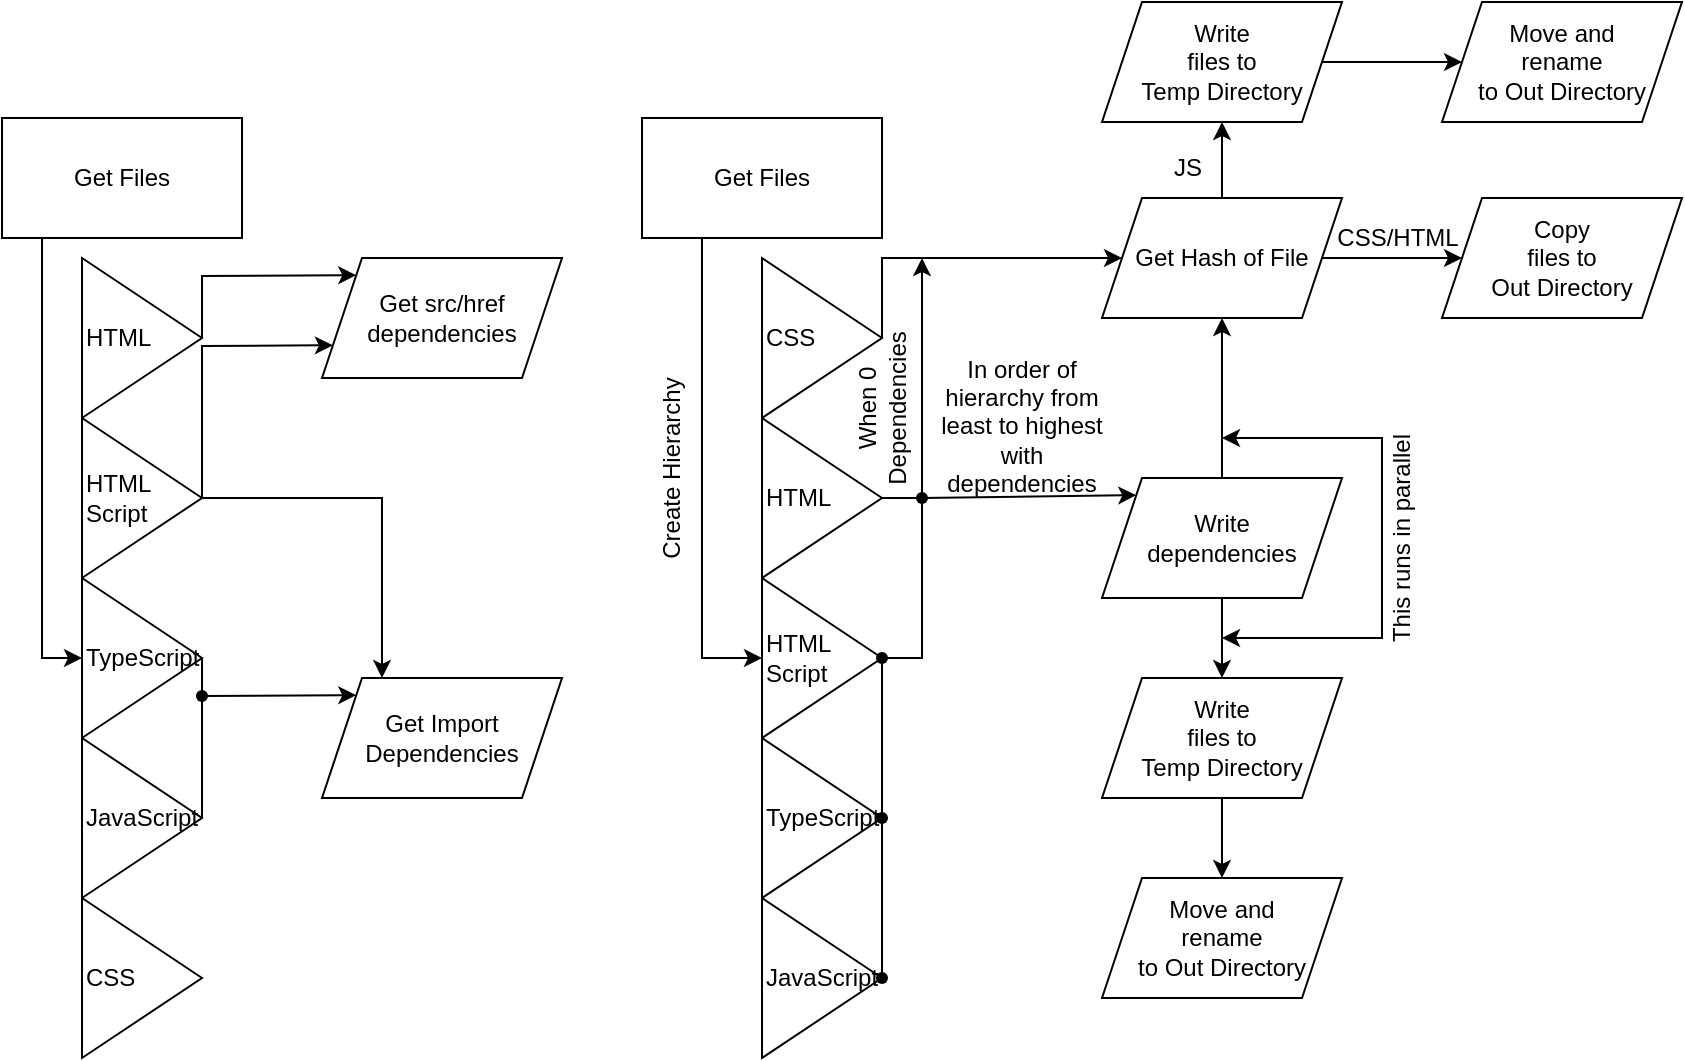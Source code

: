 <mxfile version="15.9.1" type="device"><diagram id="WdqLpVW04xNR1HxHAhiG" name="Page-1"><mxGraphModel dx="865" dy="515" grid="1" gridSize="10" guides="1" tooltips="1" connect="1" arrows="1" fold="1" page="1" pageScale="1" pageWidth="850" pageHeight="1100" math="0" shadow="0"><root><mxCell id="0"/><mxCell id="1" parent="0"/><mxCell id="62sGBLFFPC1T_E2PqUls-1" value="Get Files" style="rounded=0;whiteSpace=wrap;html=1;fillColor=none;" parent="1" vertex="1"><mxGeometry x="10" y="79" width="120" height="60" as="geometry"/></mxCell><mxCell id="j0wOyRdqy_obiup1O9qk-2" value="HTML" style="triangle;whiteSpace=wrap;html=1;fillColor=none;align=left;" parent="1" vertex="1"><mxGeometry x="50" y="149" width="60" height="80" as="geometry"/></mxCell><mxCell id="j0wOyRdqy_obiup1O9qk-3" value="HTML Script" style="triangle;whiteSpace=wrap;html=1;fillColor=none;align=left;" parent="1" vertex="1"><mxGeometry x="50" y="229" width="60" height="80" as="geometry"/></mxCell><mxCell id="j0wOyRdqy_obiup1O9qk-4" value="TypeScript" style="triangle;whiteSpace=wrap;html=1;fillColor=none;align=left;" parent="1" vertex="1"><mxGeometry x="50" y="309" width="60" height="80" as="geometry"/></mxCell><mxCell id="j0wOyRdqy_obiup1O9qk-5" value="JavaScript" style="triangle;whiteSpace=wrap;html=1;fillColor=none;align=left;" parent="1" vertex="1"><mxGeometry x="50" y="389" width="60" height="80" as="geometry"/></mxCell><mxCell id="j0wOyRdqy_obiup1O9qk-6" value="CSS" style="triangle;whiteSpace=wrap;html=1;fillColor=none;align=left;" parent="1" vertex="1"><mxGeometry x="50" y="469" width="60" height="80" as="geometry"/></mxCell><mxCell id="j0wOyRdqy_obiup1O9qk-8" value="Get src/href dependencies" style="shape=parallelogram;perimeter=parallelogramPerimeter;whiteSpace=wrap;html=1;fixedSize=1;fillColor=none;align=center;" parent="1" vertex="1"><mxGeometry x="170" y="149" width="120" height="60" as="geometry"/></mxCell><mxCell id="j0wOyRdqy_obiup1O9qk-9" value="Get Import&lt;br&gt;Dependencies" style="shape=parallelogram;perimeter=parallelogramPerimeter;whiteSpace=wrap;html=1;fixedSize=1;fillColor=none;align=center;" parent="1" vertex="1"><mxGeometry x="170" y="359" width="120" height="60" as="geometry"/></mxCell><mxCell id="j0wOyRdqy_obiup1O9qk-10" value="" style="endArrow=classic;html=1;rounded=0;exitDx=0;exitDy=0;entryX=0;entryY=0;entryDx=0;entryDy=0;startArrow=none;" parent="1" source="j0wOyRdqy_obiup1O9qk-12" target="j0wOyRdqy_obiup1O9qk-9" edge="1"><mxGeometry width="50" height="50" relative="1" as="geometry"><mxPoint x="370" y="349" as="sourcePoint"/><mxPoint x="420" y="299" as="targetPoint"/><Array as="points"><mxPoint x="110" y="368"/></Array></mxGeometry></mxCell><mxCell id="j0wOyRdqy_obiup1O9qk-11" value="" style="endArrow=none;html=1;rounded=0;exitX=1;exitY=0.5;exitDx=0;exitDy=0;" parent="1" source="j0wOyRdqy_obiup1O9qk-5" edge="1"><mxGeometry width="50" height="50" relative="1" as="geometry"><mxPoint x="370" y="349" as="sourcePoint"/><mxPoint x="110" y="369" as="targetPoint"/></mxGeometry></mxCell><mxCell id="j0wOyRdqy_obiup1O9qk-12" value="" style="shape=waypoint;sketch=0;fillStyle=solid;size=6;pointerEvents=1;points=[];fillColor=none;resizable=0;rotatable=0;perimeter=centerPerimeter;snapToPoint=1;align=center;" parent="1" vertex="1"><mxGeometry x="90" y="348" width="40" height="40" as="geometry"/></mxCell><mxCell id="j0wOyRdqy_obiup1O9qk-13" value="" style="endArrow=none;html=1;rounded=0;exitX=1;exitY=0.5;exitDx=0;exitDy=0;entryDx=0;entryDy=0;" parent="1" source="j0wOyRdqy_obiup1O9qk-4" edge="1"><mxGeometry width="50" height="50" relative="1" as="geometry"><mxPoint x="110" y="348" as="sourcePoint"/><mxPoint x="110" y="368" as="targetPoint"/><Array as="points"/></mxGeometry></mxCell><mxCell id="j0wOyRdqy_obiup1O9qk-14" value="" style="endArrow=classic;html=1;rounded=0;exitX=1;exitY=0.5;exitDx=0;exitDy=0;entryX=0;entryY=0;entryDx=0;entryDy=0;" parent="1" source="j0wOyRdqy_obiup1O9qk-2" target="j0wOyRdqy_obiup1O9qk-8" edge="1"><mxGeometry width="50" height="50" relative="1" as="geometry"><mxPoint x="370" y="349" as="sourcePoint"/><mxPoint x="420" y="299" as="targetPoint"/><Array as="points"><mxPoint x="110" y="158"/></Array></mxGeometry></mxCell><mxCell id="j0wOyRdqy_obiup1O9qk-15" value="" style="endArrow=classic;html=1;rounded=0;exitX=1;exitY=0.5;exitDx=0;exitDy=0;entryX=0;entryY=0.75;entryDx=0;entryDy=0;" parent="1" source="j0wOyRdqy_obiup1O9qk-3" target="j0wOyRdqy_obiup1O9qk-8" edge="1"><mxGeometry width="50" height="50" relative="1" as="geometry"><mxPoint x="370" y="349" as="sourcePoint"/><mxPoint x="420" y="299" as="targetPoint"/><Array as="points"><mxPoint x="110" y="193"/></Array></mxGeometry></mxCell><mxCell id="j0wOyRdqy_obiup1O9qk-16" value="" style="endArrow=classic;html=1;rounded=0;exitX=1;exitY=0.5;exitDx=0;exitDy=0;entryX=0.25;entryY=0;entryDx=0;entryDy=0;" parent="1" source="j0wOyRdqy_obiup1O9qk-3" target="j0wOyRdqy_obiup1O9qk-9" edge="1"><mxGeometry width="50" height="50" relative="1" as="geometry"><mxPoint x="370" y="349" as="sourcePoint"/><mxPoint x="420" y="299" as="targetPoint"/><Array as="points"><mxPoint x="200" y="269"/></Array></mxGeometry></mxCell><mxCell id="j0wOyRdqy_obiup1O9qk-17" value="" style="endArrow=classic;html=1;rounded=0;entryX=0;entryY=0.5;entryDx=0;entryDy=0;" parent="1" target="j0wOyRdqy_obiup1O9qk-4" edge="1"><mxGeometry width="50" height="50" relative="1" as="geometry"><mxPoint x="30" y="139" as="sourcePoint"/><mxPoint x="420" y="299" as="targetPoint"/><Array as="points"><mxPoint x="30" y="349"/></Array></mxGeometry></mxCell><mxCell id="j0wOyRdqy_obiup1O9qk-18" value="Get Files" style="rounded=0;whiteSpace=wrap;html=1;fillColor=none;align=center;" parent="1" vertex="1"><mxGeometry x="330" y="79" width="120" height="60" as="geometry"/></mxCell><mxCell id="j0wOyRdqy_obiup1O9qk-19" value="HTML Script" style="triangle;whiteSpace=wrap;html=1;fillColor=none;align=left;" parent="1" vertex="1"><mxGeometry x="390" y="309" width="60" height="80" as="geometry"/></mxCell><mxCell id="j0wOyRdqy_obiup1O9qk-20" value="TypeScript" style="triangle;whiteSpace=wrap;html=1;fillColor=none;align=left;" parent="1" vertex="1"><mxGeometry x="390" y="389" width="60" height="80" as="geometry"/></mxCell><mxCell id="j0wOyRdqy_obiup1O9qk-21" value="JavaScript" style="triangle;whiteSpace=wrap;html=1;fillColor=none;align=left;" parent="1" vertex="1"><mxGeometry x="390" y="469" width="60" height="80" as="geometry"/></mxCell><mxCell id="j0wOyRdqy_obiup1O9qk-22" value="CSS" style="triangle;whiteSpace=wrap;html=1;fillColor=none;align=left;" parent="1" vertex="1"><mxGeometry x="390" y="149" width="60" height="80" as="geometry"/></mxCell><mxCell id="j0wOyRdqy_obiup1O9qk-25" value="HTML" style="triangle;whiteSpace=wrap;html=1;fillColor=none;align=left;" parent="1" vertex="1"><mxGeometry x="390" y="229" width="60" height="80" as="geometry"/></mxCell><mxCell id="j0wOyRdqy_obiup1O9qk-27" value="Write&lt;br&gt;dependencies" style="shape=parallelogram;perimeter=parallelogramPerimeter;whiteSpace=wrap;html=1;fixedSize=1;fillColor=none;align=center;" parent="1" vertex="1"><mxGeometry x="560" y="259" width="120" height="60" as="geometry"/></mxCell><mxCell id="j0wOyRdqy_obiup1O9qk-28" value="Get Hash of File" style="shape=parallelogram;perimeter=parallelogramPerimeter;whiteSpace=wrap;html=1;fixedSize=1;fillColor=none;align=center;" parent="1" vertex="1"><mxGeometry x="560" y="119" width="120" height="60" as="geometry"/></mxCell><mxCell id="j0wOyRdqy_obiup1O9qk-29" value="Copy&lt;br&gt;files to&lt;br&gt;Out Directory" style="shape=parallelogram;perimeter=parallelogramPerimeter;whiteSpace=wrap;html=1;fixedSize=1;fillColor=none;align=center;" parent="1" vertex="1"><mxGeometry x="730" y="119" width="120" height="60" as="geometry"/></mxCell><mxCell id="j0wOyRdqy_obiup1O9qk-30" value="Move and&lt;br&gt;rename&lt;br&gt;to Out Directory" style="shape=parallelogram;perimeter=parallelogramPerimeter;whiteSpace=wrap;html=1;fixedSize=1;fillColor=none;align=center;" parent="1" vertex="1"><mxGeometry x="560" y="459" width="120" height="60" as="geometry"/></mxCell><mxCell id="j0wOyRdqy_obiup1O9qk-31" value="" style="endArrow=classic;html=1;rounded=0;exitX=0.25;exitY=1;exitDx=0;exitDy=0;entryX=0;entryY=0.5;entryDx=0;entryDy=0;" parent="1" source="j0wOyRdqy_obiup1O9qk-18" target="j0wOyRdqy_obiup1O9qk-19" edge="1"><mxGeometry width="50" height="50" relative="1" as="geometry"><mxPoint x="330" y="319" as="sourcePoint"/><mxPoint x="380" y="269" as="targetPoint"/><Array as="points"><mxPoint x="360" y="349"/></Array></mxGeometry></mxCell><mxCell id="j0wOyRdqy_obiup1O9qk-32" value="Create Hierarchy" style="text;html=1;strokeColor=none;fillColor=none;align=center;verticalAlign=middle;whiteSpace=wrap;rounded=0;rotation=-90;" parent="1" vertex="1"><mxGeometry x="295" y="239" width="100" height="30" as="geometry"/></mxCell><mxCell id="j0wOyRdqy_obiup1O9qk-33" value="" style="endArrow=classic;html=1;rounded=0;exitDx=0;exitDy=0;entryX=0;entryY=0;entryDx=0;entryDy=0;startArrow=none;" parent="1" source="j0wOyRdqy_obiup1O9qk-36" target="j0wOyRdqy_obiup1O9qk-27" edge="1"><mxGeometry width="50" height="50" relative="1" as="geometry"><mxPoint x="330" y="309" as="sourcePoint"/><mxPoint x="380" y="259" as="targetPoint"/></mxGeometry></mxCell><mxCell id="j0wOyRdqy_obiup1O9qk-34" value="" style="endArrow=classic;html=1;rounded=0;exitX=1;exitY=0.5;exitDx=0;exitDy=0;entryX=0;entryY=0.5;entryDx=0;entryDy=0;" parent="1" source="j0wOyRdqy_obiup1O9qk-22" target="j0wOyRdqy_obiup1O9qk-28" edge="1"><mxGeometry width="50" height="50" relative="1" as="geometry"><mxPoint x="330" y="309" as="sourcePoint"/><mxPoint x="380" y="259" as="targetPoint"/><Array as="points"><mxPoint x="450" y="149"/></Array></mxGeometry></mxCell><mxCell id="j0wOyRdqy_obiup1O9qk-36" value="" style="shape=waypoint;sketch=0;fillStyle=solid;size=6;pointerEvents=1;points=[];fillColor=none;resizable=0;rotatable=0;perimeter=centerPerimeter;snapToPoint=1;align=center;" parent="1" vertex="1"><mxGeometry x="450" y="249" width="40" height="40" as="geometry"/></mxCell><mxCell id="j0wOyRdqy_obiup1O9qk-37" value="" style="endArrow=none;html=1;rounded=0;exitX=1;exitY=0.5;exitDx=0;exitDy=0;entryDx=0;entryDy=0;" parent="1" source="j0wOyRdqy_obiup1O9qk-25" target="j0wOyRdqy_obiup1O9qk-36" edge="1"><mxGeometry width="50" height="50" relative="1" as="geometry"><mxPoint x="450" y="269" as="sourcePoint"/><mxPoint x="507.143" y="267.571" as="targetPoint"/></mxGeometry></mxCell><mxCell id="j0wOyRdqy_obiup1O9qk-39" value="" style="endArrow=none;html=1;rounded=0;exitDx=0;exitDy=0;entryX=1;entryY=0.5;entryDx=0;entryDy=0;startArrow=none;" parent="1" source="j0wOyRdqy_obiup1O9qk-43" target="j0wOyRdqy_obiup1O9qk-19" edge="1"><mxGeometry width="50" height="50" relative="1" as="geometry"><mxPoint x="330" y="309" as="sourcePoint"/><mxPoint x="380" y="259" as="targetPoint"/></mxGeometry></mxCell><mxCell id="j0wOyRdqy_obiup1O9qk-41" value="" style="endArrow=none;html=1;rounded=0;exitDx=0;exitDy=0;startArrow=none;" parent="1" source="j0wOyRdqy_obiup1O9qk-45" target="j0wOyRdqy_obiup1O9qk-36" edge="1"><mxGeometry width="50" height="50" relative="1" as="geometry"><mxPoint x="330" y="309" as="sourcePoint"/><mxPoint x="380" y="259" as="targetPoint"/><Array as="points"><mxPoint x="470" y="349"/></Array></mxGeometry></mxCell><mxCell id="j0wOyRdqy_obiup1O9qk-42" value="" style="shape=waypoint;sketch=0;fillStyle=solid;size=6;pointerEvents=1;points=[];fillColor=none;resizable=0;rotatable=0;perimeter=centerPerimeter;snapToPoint=1;align=center;" parent="1" vertex="1"><mxGeometry x="430" y="489" width="40" height="40" as="geometry"/></mxCell><mxCell id="j0wOyRdqy_obiup1O9qk-43" value="" style="shape=waypoint;sketch=0;fillStyle=solid;size=6;pointerEvents=1;points=[];fillColor=none;resizable=0;rotatable=0;perimeter=centerPerimeter;snapToPoint=1;align=center;" parent="1" vertex="1"><mxGeometry x="430" y="409" width="40" height="40" as="geometry"/></mxCell><mxCell id="j0wOyRdqy_obiup1O9qk-44" value="" style="endArrow=none;html=1;rounded=0;exitX=1;exitY=0.5;exitDx=0;exitDy=0;entryDx=0;entryDy=0;" parent="1" source="j0wOyRdqy_obiup1O9qk-21" target="j0wOyRdqy_obiup1O9qk-43" edge="1"><mxGeometry width="50" height="50" relative="1" as="geometry"><mxPoint x="450" y="509" as="sourcePoint"/><mxPoint x="450" y="349" as="targetPoint"/></mxGeometry></mxCell><mxCell id="j0wOyRdqy_obiup1O9qk-45" value="" style="shape=waypoint;sketch=0;fillStyle=solid;size=6;pointerEvents=1;points=[];fillColor=none;resizable=0;rotatable=0;perimeter=centerPerimeter;snapToPoint=1;align=center;" parent="1" vertex="1"><mxGeometry x="430" y="329" width="40" height="40" as="geometry"/></mxCell><mxCell id="j0wOyRdqy_obiup1O9qk-46" value="" style="endArrow=none;html=1;rounded=0;exitX=1;exitY=0.5;exitDx=0;exitDy=0;" parent="1" source="j0wOyRdqy_obiup1O9qk-19" target="j0wOyRdqy_obiup1O9qk-45" edge="1"><mxGeometry width="50" height="50" relative="1" as="geometry"><mxPoint x="450" y="349" as="sourcePoint"/><mxPoint x="470" y="269" as="targetPoint"/><Array as="points"/></mxGeometry></mxCell><mxCell id="j0wOyRdqy_obiup1O9qk-47" value="Write&lt;br&gt;files to&lt;br&gt;Temp Directory" style="shape=parallelogram;perimeter=parallelogramPerimeter;whiteSpace=wrap;html=1;fixedSize=1;fillColor=none;align=center;" parent="1" vertex="1"><mxGeometry x="560" y="359" width="120" height="60" as="geometry"/></mxCell><mxCell id="j0wOyRdqy_obiup1O9qk-48" value="" style="endArrow=classic;html=1;rounded=0;exitX=1;exitY=0.5;exitDx=0;exitDy=0;" parent="1" source="j0wOyRdqy_obiup1O9qk-28" target="j0wOyRdqy_obiup1O9qk-29" edge="1"><mxGeometry width="50" height="50" relative="1" as="geometry"><mxPoint x="400" y="269" as="sourcePoint"/><mxPoint x="450" y="219" as="targetPoint"/></mxGeometry></mxCell><mxCell id="j0wOyRdqy_obiup1O9qk-49" value="CSS/HTML" style="text;html=1;strokeColor=none;fillColor=none;align=center;verticalAlign=middle;whiteSpace=wrap;rounded=0;" parent="1" vertex="1"><mxGeometry x="678" y="124" width="60" height="30" as="geometry"/></mxCell><mxCell id="j0wOyRdqy_obiup1O9qk-51" value="" style="endArrow=classic;html=1;rounded=0;exitX=0.5;exitY=0;exitDx=0;exitDy=0;entryX=0.5;entryY=1;entryDx=0;entryDy=0;" parent="1" source="j0wOyRdqy_obiup1O9qk-27" target="j0wOyRdqy_obiup1O9qk-28" edge="1"><mxGeometry width="50" height="50" relative="1" as="geometry"><mxPoint x="330" y="309" as="sourcePoint"/><mxPoint x="380" y="259" as="targetPoint"/></mxGeometry></mxCell><mxCell id="j0wOyRdqy_obiup1O9qk-52" value="" style="endArrow=classic;html=1;rounded=0;exitX=0.5;exitY=1;exitDx=0;exitDy=0;entryX=0.5;entryY=0;entryDx=0;entryDy=0;" parent="1" source="j0wOyRdqy_obiup1O9qk-27" target="j0wOyRdqy_obiup1O9qk-47" edge="1"><mxGeometry width="50" height="50" relative="1" as="geometry"><mxPoint x="400" y="309" as="sourcePoint"/><mxPoint x="450" y="259" as="targetPoint"/></mxGeometry></mxCell><mxCell id="j0wOyRdqy_obiup1O9qk-53" value="" style="endArrow=classic;html=1;rounded=0;exitX=0.5;exitY=1;exitDx=0;exitDy=0;entryX=0.5;entryY=0;entryDx=0;entryDy=0;" parent="1" source="j0wOyRdqy_obiup1O9qk-47" target="j0wOyRdqy_obiup1O9qk-30" edge="1"><mxGeometry width="50" height="50" relative="1" as="geometry"><mxPoint x="400" y="309" as="sourcePoint"/><mxPoint x="450" y="259" as="targetPoint"/></mxGeometry></mxCell><mxCell id="j0wOyRdqy_obiup1O9qk-54" value="In order of hierarchy from least to highest with dependencies" style="text;html=1;strokeColor=none;fillColor=none;align=center;verticalAlign=middle;whiteSpace=wrap;rounded=0;" parent="1" vertex="1"><mxGeometry x="470" y="218" width="100" height="30" as="geometry"/></mxCell><mxCell id="j0wOyRdqy_obiup1O9qk-55" value="" style="endArrow=classic;startArrow=classic;html=1;rounded=0;" parent="1" edge="1"><mxGeometry width="50" height="50" relative="1" as="geometry"><mxPoint x="620" y="339" as="sourcePoint"/><mxPoint x="620" y="239" as="targetPoint"/><Array as="points"><mxPoint x="700" y="339"/><mxPoint x="700" y="239"/></Array></mxGeometry></mxCell><mxCell id="j0wOyRdqy_obiup1O9qk-56" value="This runs in parallel" style="text;html=1;strokeColor=none;fillColor=none;align=center;verticalAlign=middle;whiteSpace=wrap;rounded=0;rotation=-90;" parent="1" vertex="1"><mxGeometry x="650" y="274" width="120" height="30" as="geometry"/></mxCell><mxCell id="1R-lrCAgrEfBO9loKLgW-1" value="" style="endArrow=classic;html=1;rounded=0;" parent="1" edge="1"><mxGeometry width="50" height="50" relative="1" as="geometry"><mxPoint x="470" y="269" as="sourcePoint"/><mxPoint x="470" y="149" as="targetPoint"/></mxGeometry></mxCell><mxCell id="1R-lrCAgrEfBO9loKLgW-2" value="When 0 Dependencies" style="text;html=1;strokeColor=none;fillColor=none;align=center;verticalAlign=middle;whiteSpace=wrap;rounded=0;rotation=-90;" parent="1" vertex="1"><mxGeometry x="420" y="209" width="60" height="30" as="geometry"/></mxCell><mxCell id="ckElMHHFE5Ituvzhw-QU-1" value="Write&lt;br&gt;files to&lt;br&gt;Temp Directory" style="shape=parallelogram;perimeter=parallelogramPerimeter;whiteSpace=wrap;html=1;fixedSize=1;fillColor=none;align=center;" vertex="1" parent="1"><mxGeometry x="560" y="21" width="120" height="60" as="geometry"/></mxCell><mxCell id="ckElMHHFE5Ituvzhw-QU-2" value="" style="endArrow=classic;html=1;rounded=0;exitX=0.5;exitY=0;exitDx=0;exitDy=0;entryX=0.5;entryY=1;entryDx=0;entryDy=0;" edge="1" parent="1" source="j0wOyRdqy_obiup1O9qk-28" target="ckElMHHFE5Ituvzhw-QU-1"><mxGeometry width="50" height="50" relative="1" as="geometry"><mxPoint x="500" y="379" as="sourcePoint"/><mxPoint x="550" y="329" as="targetPoint"/></mxGeometry></mxCell><mxCell id="ckElMHHFE5Ituvzhw-QU-3" value="Move and&lt;br&gt;rename&lt;br&gt;to Out Directory" style="shape=parallelogram;perimeter=parallelogramPerimeter;whiteSpace=wrap;html=1;fixedSize=1;fillColor=none;align=center;" vertex="1" parent="1"><mxGeometry x="730" y="21" width="120" height="60" as="geometry"/></mxCell><mxCell id="ckElMHHFE5Ituvzhw-QU-4" value="" style="endArrow=classic;html=1;rounded=0;exitX=1;exitY=0.5;exitDx=0;exitDy=0;entryX=0;entryY=0.5;entryDx=0;entryDy=0;" edge="1" parent="1" source="ckElMHHFE5Ituvzhw-QU-1" target="ckElMHHFE5Ituvzhw-QU-3"><mxGeometry width="50" height="50" relative="1" as="geometry"><mxPoint x="500" y="351" as="sourcePoint"/><mxPoint x="550" y="301" as="targetPoint"/></mxGeometry></mxCell><mxCell id="ckElMHHFE5Ituvzhw-QU-5" value="JS" style="text;html=1;strokeColor=none;fillColor=none;align=center;verticalAlign=middle;whiteSpace=wrap;rounded=0;" vertex="1" parent="1"><mxGeometry x="573" y="89" width="60" height="30" as="geometry"/></mxCell></root></mxGraphModel></diagram></mxfile>